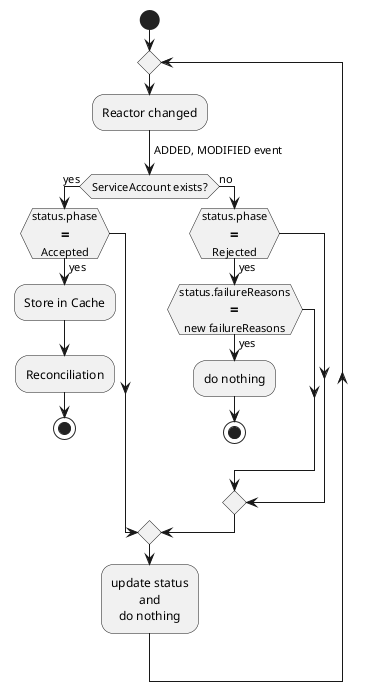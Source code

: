 @startuml admission_workflow_reactor
skinparam defaultTextAlignment center

start

repeat
  :Reactor changed;
  ->ADDED, MODIFIED event;
  if (ServiceAccount exists?) then (yes)
    if (status.phase\n==\nAccepted) then (yes)
      :Store in Cache;
      :Reconciliation;
      stop
    endif
  else (no)
    if (status.phase\n==\nRejected) then (yes)
      if (status.failureReasons\n==\nnew failureReasons) then (yes)
        :do nothing;
        stop
      endif
    endif
  endif
  :update status\nand\ndo nothing;


@enduml
